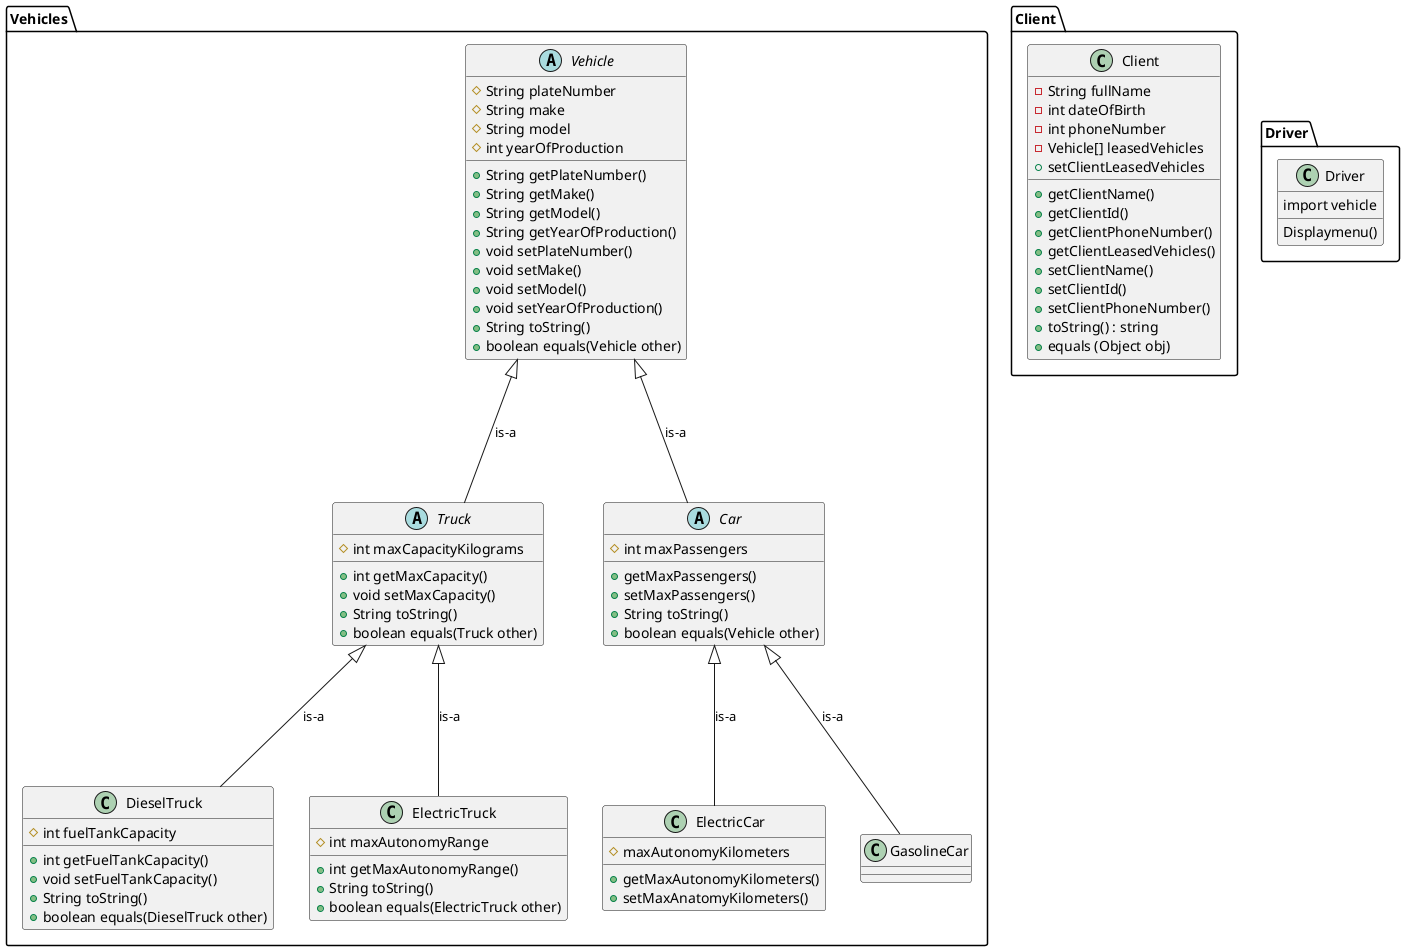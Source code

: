 @startuml

@startuml
package Vehicles {
abstract class Vehicle {
 # String plateNumber
 # String make
 # String model
 # int yearOfProduction
 + String getPlateNumber()
 + String getMake()
 + String getModel()
 + String getYearOfProduction()
 + void setPlateNumber()
 + void setMake()
 + void setModel()
 + void setYearOfProduction()
 + String toString()
 + boolean equals(Vehicle other)
}

abstract class Truck {
# int maxCapacityKilograms
+ int getMaxCapacity()
+ void setMaxCapacity()
+ String toString()
+ boolean equals(Truck other)
}

class DieselTruck {
# int fuelTankCapacity
+ int getFuelTankCapacity()
+ void setFuelTankCapacity()
+ String toString()
+ boolean equals(DieselTruck other)
}

class ElectricTruck {
# int maxAutonomyRange
+ int getMaxAutonomyRange()
+ String toString()
+ boolean equals(ElectricTruck other)
}

abstract class Car {
# int maxPassengers
+ getMaxPassengers()
+ setMaxPassengers()
+ String toString()
+ boolean equals(Vehicle other)
}

class ElectricCar {
# maxAutonomyKilometers
+ getMaxAutonomyKilometers()
+ setMaxAnatomyKilometers()
}

class GasolineCar{
}


}

package Client {
Class Client {
- String fullName
- int dateOfBirth
- int phoneNumber
- Vehicle[] leasedVehicles
+ getClientName()
+ getClientId()
+ getClientPhoneNumber()
+ getClientLeasedVehicles()
+ setClientName()
+ setClientId()
+ setClientPhoneNumber()
+ setClientLeasedVehicles
+ toString() : string
+ equals (Object obj)


}
}

package Driver {

class Driver {
import vehicle
Displaymenu()

}
}

Vehicle <|--- Truck : is-a
Vehicle <|--- Car : is-a

Truck <|--- ElectricTruck : is-a
Truck <|--- DieselTruck : is-a


Car <|--- ElectricCar : is-a
Car <|--- GasolineCar : is-a



@enduml/

@enduml
